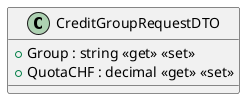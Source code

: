 @startuml
class CreditGroupRequestDTO {
    + Group : string <<get>> <<set>>
    + QuotaCHF : decimal <<get>> <<set>>
}
@enduml

